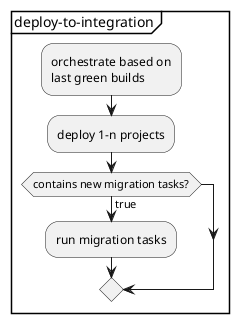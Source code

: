@startuml

partition deploy-to-integration {
    :orchestrate based on
    last green builds;
    :deploy 1-n projects;
    if (contains new migration tasks?) then (true)
        :run migration tasks;
    endif
}

@enduml
